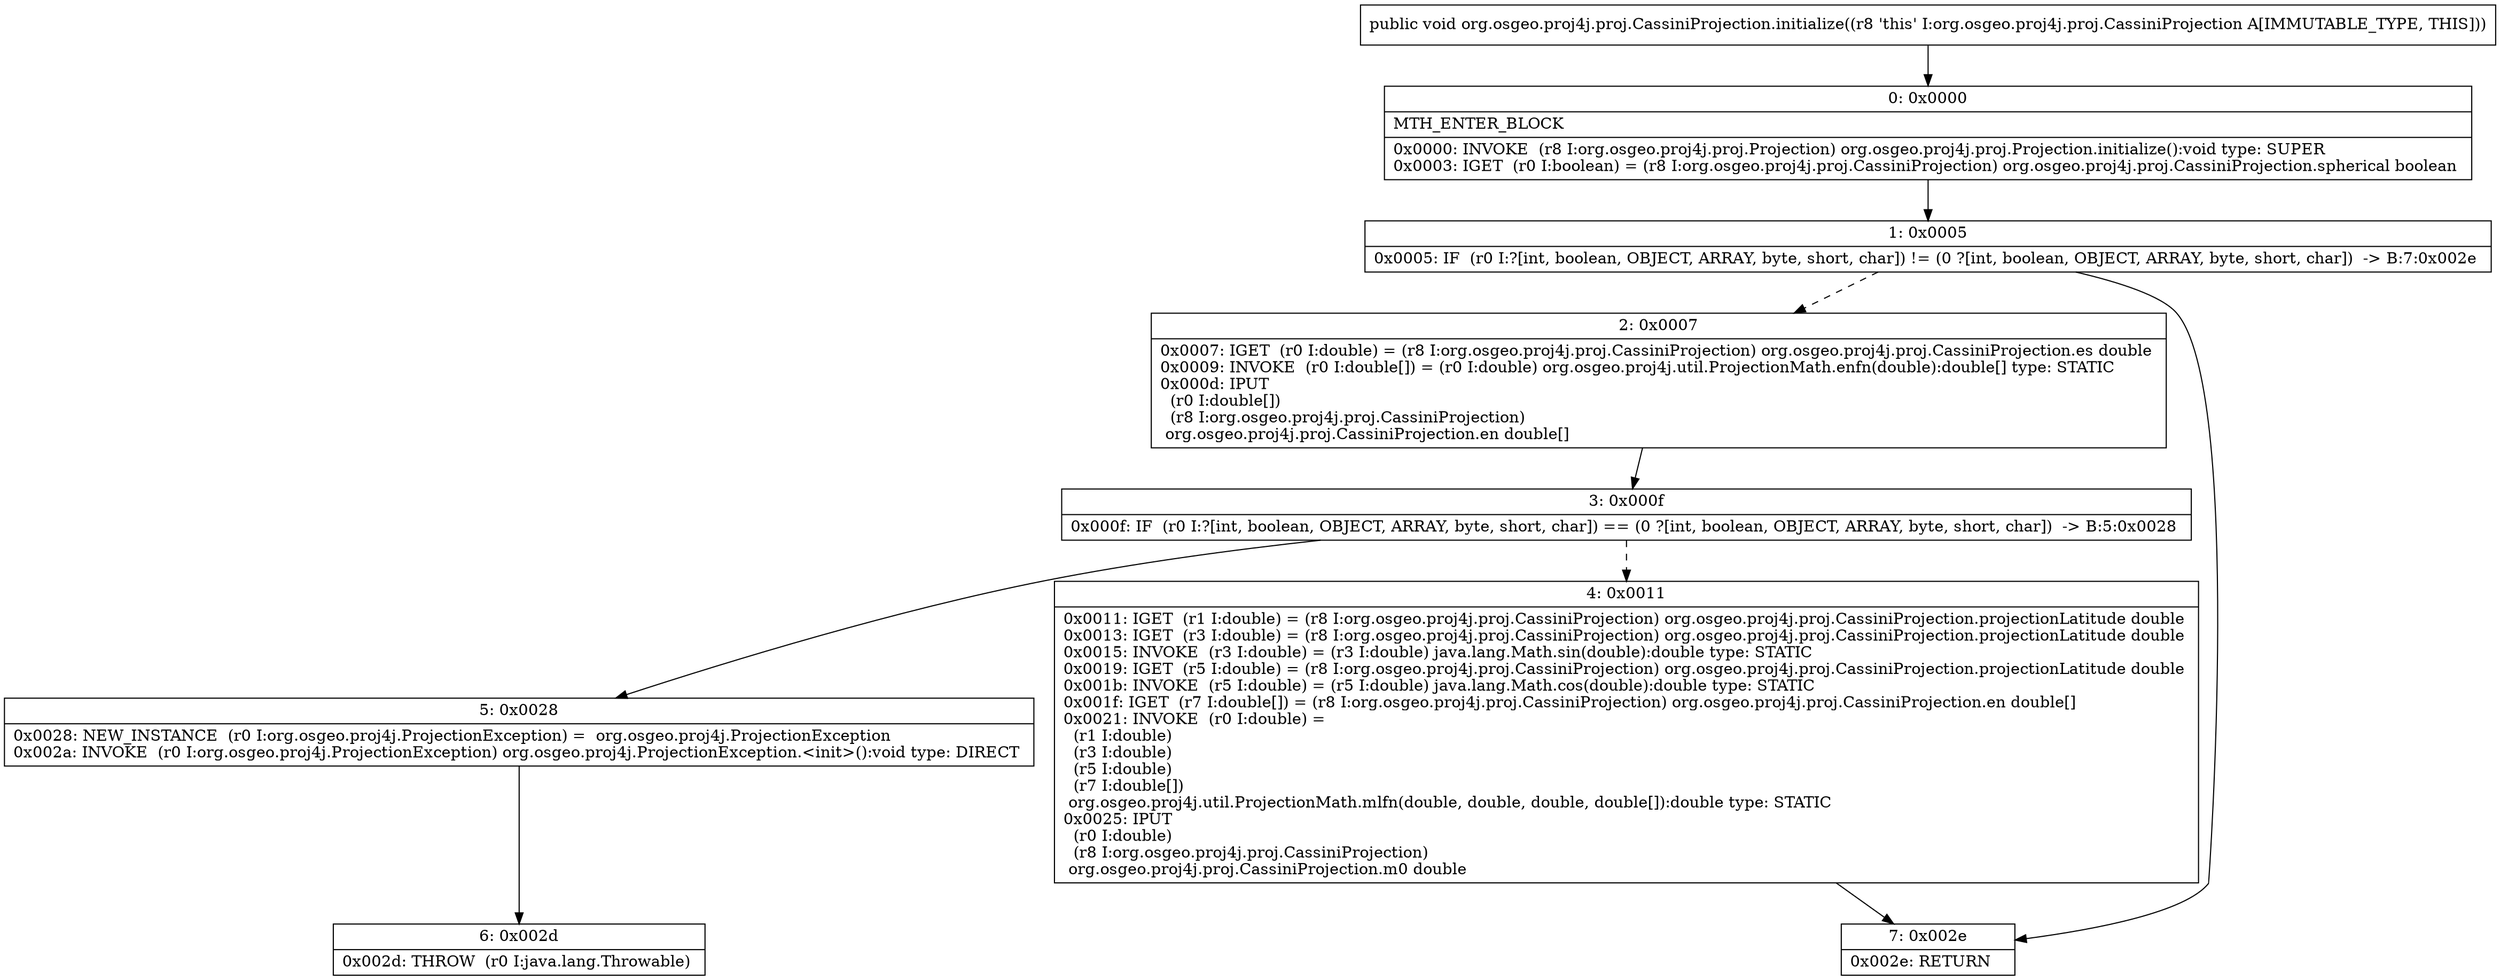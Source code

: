 digraph "CFG fororg.osgeo.proj4j.proj.CassiniProjection.initialize()V" {
Node_0 [shape=record,label="{0\:\ 0x0000|MTH_ENTER_BLOCK\l|0x0000: INVOKE  (r8 I:org.osgeo.proj4j.proj.Projection) org.osgeo.proj4j.proj.Projection.initialize():void type: SUPER \l0x0003: IGET  (r0 I:boolean) = (r8 I:org.osgeo.proj4j.proj.CassiniProjection) org.osgeo.proj4j.proj.CassiniProjection.spherical boolean \l}"];
Node_1 [shape=record,label="{1\:\ 0x0005|0x0005: IF  (r0 I:?[int, boolean, OBJECT, ARRAY, byte, short, char]) != (0 ?[int, boolean, OBJECT, ARRAY, byte, short, char])  \-\> B:7:0x002e \l}"];
Node_2 [shape=record,label="{2\:\ 0x0007|0x0007: IGET  (r0 I:double) = (r8 I:org.osgeo.proj4j.proj.CassiniProjection) org.osgeo.proj4j.proj.CassiniProjection.es double \l0x0009: INVOKE  (r0 I:double[]) = (r0 I:double) org.osgeo.proj4j.util.ProjectionMath.enfn(double):double[] type: STATIC \l0x000d: IPUT  \l  (r0 I:double[])\l  (r8 I:org.osgeo.proj4j.proj.CassiniProjection)\l org.osgeo.proj4j.proj.CassiniProjection.en double[] \l}"];
Node_3 [shape=record,label="{3\:\ 0x000f|0x000f: IF  (r0 I:?[int, boolean, OBJECT, ARRAY, byte, short, char]) == (0 ?[int, boolean, OBJECT, ARRAY, byte, short, char])  \-\> B:5:0x0028 \l}"];
Node_4 [shape=record,label="{4\:\ 0x0011|0x0011: IGET  (r1 I:double) = (r8 I:org.osgeo.proj4j.proj.CassiniProjection) org.osgeo.proj4j.proj.CassiniProjection.projectionLatitude double \l0x0013: IGET  (r3 I:double) = (r8 I:org.osgeo.proj4j.proj.CassiniProjection) org.osgeo.proj4j.proj.CassiniProjection.projectionLatitude double \l0x0015: INVOKE  (r3 I:double) = (r3 I:double) java.lang.Math.sin(double):double type: STATIC \l0x0019: IGET  (r5 I:double) = (r8 I:org.osgeo.proj4j.proj.CassiniProjection) org.osgeo.proj4j.proj.CassiniProjection.projectionLatitude double \l0x001b: INVOKE  (r5 I:double) = (r5 I:double) java.lang.Math.cos(double):double type: STATIC \l0x001f: IGET  (r7 I:double[]) = (r8 I:org.osgeo.proj4j.proj.CassiniProjection) org.osgeo.proj4j.proj.CassiniProjection.en double[] \l0x0021: INVOKE  (r0 I:double) = \l  (r1 I:double)\l  (r3 I:double)\l  (r5 I:double)\l  (r7 I:double[])\l org.osgeo.proj4j.util.ProjectionMath.mlfn(double, double, double, double[]):double type: STATIC \l0x0025: IPUT  \l  (r0 I:double)\l  (r8 I:org.osgeo.proj4j.proj.CassiniProjection)\l org.osgeo.proj4j.proj.CassiniProjection.m0 double \l}"];
Node_5 [shape=record,label="{5\:\ 0x0028|0x0028: NEW_INSTANCE  (r0 I:org.osgeo.proj4j.ProjectionException) =  org.osgeo.proj4j.ProjectionException \l0x002a: INVOKE  (r0 I:org.osgeo.proj4j.ProjectionException) org.osgeo.proj4j.ProjectionException.\<init\>():void type: DIRECT \l}"];
Node_6 [shape=record,label="{6\:\ 0x002d|0x002d: THROW  (r0 I:java.lang.Throwable) \l}"];
Node_7 [shape=record,label="{7\:\ 0x002e|0x002e: RETURN   \l}"];
MethodNode[shape=record,label="{public void org.osgeo.proj4j.proj.CassiniProjection.initialize((r8 'this' I:org.osgeo.proj4j.proj.CassiniProjection A[IMMUTABLE_TYPE, THIS])) }"];
MethodNode -> Node_0;
Node_0 -> Node_1;
Node_1 -> Node_2[style=dashed];
Node_1 -> Node_7;
Node_2 -> Node_3;
Node_3 -> Node_4[style=dashed];
Node_3 -> Node_5;
Node_4 -> Node_7;
Node_5 -> Node_6;
}

